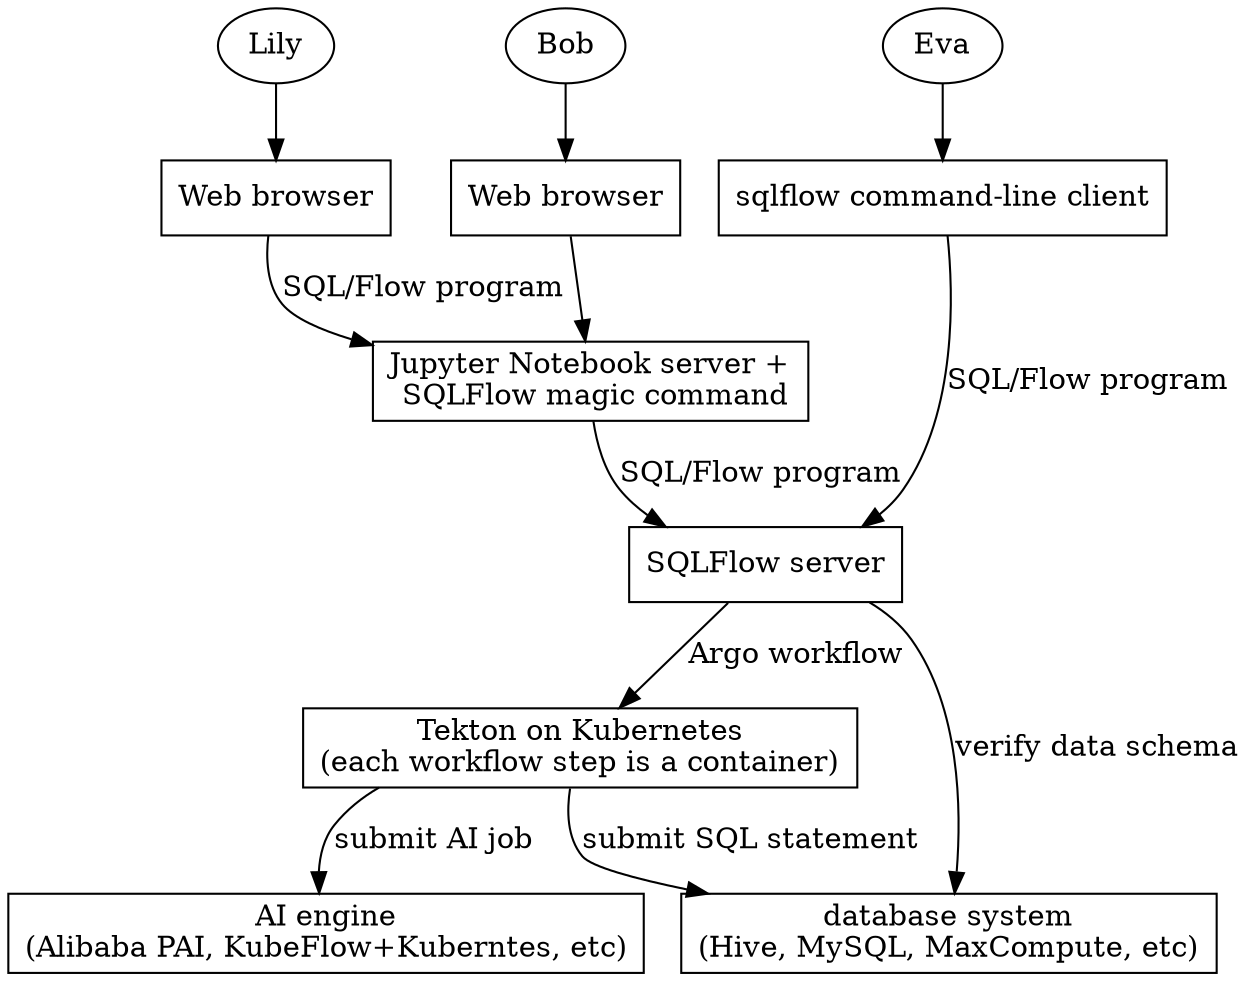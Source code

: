 digraph G {
        node [shape=box];

        User1 [shape=oval, label="Lily"];
        User2 [shape=oval, label="Bob"];
        User3 [shape=oval, label="Eva"];

        {rank = same; User1; User2; User3}

        Browser1 [label="Web browser"];
        Browser2 [label="Web browser"];

        {rank = same; Browser1, Browser2, Client}

        Jupyter [label="Jupyter Notebook server +\n SQLFlow magic command"];
        SQLFlow [label="SQLFlow server"];
        Argo [label="Tekton on Kubernetes\n(each workflow step is a container)"];
        AI [label="AI engine\n(Alibaba PAI, KubeFlow+Kuberntes, etc)"];
        DBMS [label="database system\n(Hive, MySQL, MaxCompute, etc)"];

        User1 -> Browser1;
        User2 -> Browser2;
        Browser1 -> Jupyter [label="SQL/Flow program"];
        Browser2 -> Jupyter;

        Jupyter -> SQLFlow [label="SQL/Flow program"];
        SQLFlow -> Argo [label="Argo workflow"];
        Argo -> DBMS [label="submit SQL statement"];
        Argo -> AI [label="submit AI job"];

        SQLFlow -> DBMS [label="verify data schema"];

        Client [label="sqlflow command-line client"];

        User3 -> Client;
        Client -> SQLFlow [label="SQL/Flow program"];
}
